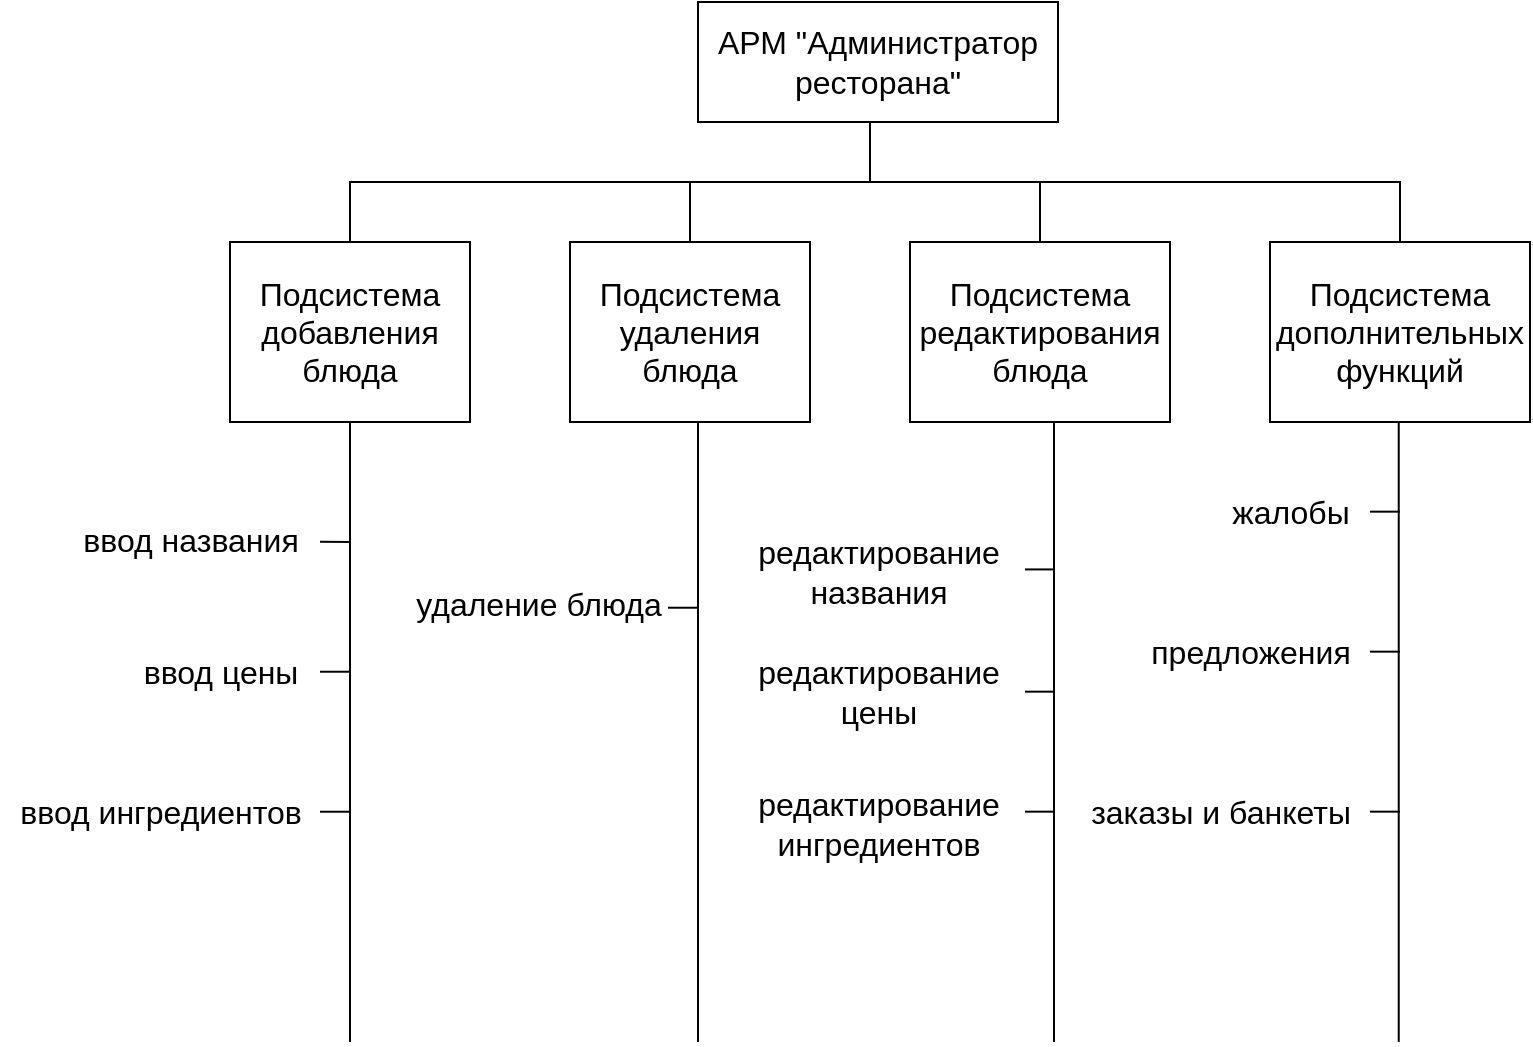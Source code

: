 <mxfile version="21.3.2" type="device">
  <diagram name="Страница 1" id="fjtKkkvBbFLq72lz-mwp">
    <mxGraphModel dx="1695" dy="1008" grid="1" gridSize="10" guides="1" tooltips="1" connect="1" arrows="1" fold="1" page="1" pageScale="1" pageWidth="827" pageHeight="1169" math="0" shadow="0">
      <root>
        <mxCell id="0" />
        <mxCell id="1" parent="0" />
        <mxCell id="Jrstl3ndmxF7WaJTI_ze-1" value="АРМ &quot;Администратор ресторана&quot;" style="rounded=0;whiteSpace=wrap;html=1;fontSize=16;" vertex="1" parent="1">
          <mxGeometry x="234" y="90" width="180" height="60" as="geometry" />
        </mxCell>
        <mxCell id="Jrstl3ndmxF7WaJTI_ze-2" value="Подсистема добавления блюда" style="rounded=0;whiteSpace=wrap;html=1;fontSize=16;" vertex="1" parent="1">
          <mxGeometry y="210" width="120" height="90" as="geometry" />
        </mxCell>
        <mxCell id="Jrstl3ndmxF7WaJTI_ze-3" value="Подсистема удаления блюда" style="rounded=0;whiteSpace=wrap;html=1;fontSize=16;" vertex="1" parent="1">
          <mxGeometry x="170" y="210" width="120" height="90" as="geometry" />
        </mxCell>
        <mxCell id="Jrstl3ndmxF7WaJTI_ze-4" value="Подсистема редактирования блюда" style="rounded=0;whiteSpace=wrap;html=1;fontSize=16;" vertex="1" parent="1">
          <mxGeometry x="340" y="210" width="130" height="90" as="geometry" />
        </mxCell>
        <mxCell id="Jrstl3ndmxF7WaJTI_ze-5" value="Подсистема дополнительных функций" style="rounded=0;whiteSpace=wrap;html=1;fontSize=16;" vertex="1" parent="1">
          <mxGeometry x="520" y="210" width="130" height="90" as="geometry" />
        </mxCell>
        <mxCell id="Jrstl3ndmxF7WaJTI_ze-6" value="" style="endArrow=none;html=1;rounded=0;fontSize=12;startSize=8;endSize=8;edgeStyle=orthogonalEdgeStyle;exitX=0.5;exitY=0;exitDx=0;exitDy=0;entryX=0.5;entryY=0;entryDx=0;entryDy=0;" edge="1" parent="1" source="Jrstl3ndmxF7WaJTI_ze-2" target="Jrstl3ndmxF7WaJTI_ze-5">
          <mxGeometry width="50" height="50" relative="1" as="geometry">
            <mxPoint x="70" y="180" as="sourcePoint" />
            <mxPoint x="600" y="180" as="targetPoint" />
            <Array as="points">
              <mxPoint x="60" y="180" />
              <mxPoint x="585" y="180" />
            </Array>
          </mxGeometry>
        </mxCell>
        <mxCell id="Jrstl3ndmxF7WaJTI_ze-11" value="" style="endArrow=none;html=1;rounded=0;fontSize=12;startSize=8;endSize=8;curved=1;" edge="1" parent="1">
          <mxGeometry width="50" height="50" relative="1" as="geometry">
            <mxPoint x="320" y="150" as="sourcePoint" />
            <mxPoint x="320" y="180" as="targetPoint" />
          </mxGeometry>
        </mxCell>
        <mxCell id="Jrstl3ndmxF7WaJTI_ze-12" value="" style="endArrow=none;html=1;rounded=0;fontSize=12;startSize=8;endSize=8;curved=1;entryX=0.5;entryY=0;entryDx=0;entryDy=0;" edge="1" parent="1" target="Jrstl3ndmxF7WaJTI_ze-3">
          <mxGeometry width="50" height="50" relative="1" as="geometry">
            <mxPoint x="230" y="180" as="sourcePoint" />
            <mxPoint x="270" y="130" as="targetPoint" />
          </mxGeometry>
        </mxCell>
        <mxCell id="Jrstl3ndmxF7WaJTI_ze-13" value="" style="endArrow=none;html=1;rounded=0;fontSize=12;startSize=8;endSize=8;curved=1;exitX=0.5;exitY=0;exitDx=0;exitDy=0;" edge="1" parent="1" source="Jrstl3ndmxF7WaJTI_ze-4">
          <mxGeometry width="50" height="50" relative="1" as="geometry">
            <mxPoint x="420" y="210" as="sourcePoint" />
            <mxPoint x="405" y="180" as="targetPoint" />
          </mxGeometry>
        </mxCell>
        <mxCell id="Jrstl3ndmxF7WaJTI_ze-14" value="" style="endArrow=none;html=1;rounded=0;fontSize=12;startSize=8;endSize=8;curved=1;exitX=0.5;exitY=1;exitDx=0;exitDy=0;" edge="1" parent="1" source="Jrstl3ndmxF7WaJTI_ze-2">
          <mxGeometry width="50" height="50" relative="1" as="geometry">
            <mxPoint x="240" y="360" as="sourcePoint" />
            <mxPoint x="60" y="610" as="targetPoint" />
          </mxGeometry>
        </mxCell>
        <mxCell id="Jrstl3ndmxF7WaJTI_ze-15" value="" style="endArrow=none;html=1;rounded=0;fontSize=12;startSize=8;endSize=8;curved=1;exitX=0.5;exitY=1;exitDx=0;exitDy=0;" edge="1" parent="1">
          <mxGeometry width="50" height="50" relative="1" as="geometry">
            <mxPoint x="234" y="300" as="sourcePoint" />
            <mxPoint x="234" y="610" as="targetPoint" />
          </mxGeometry>
        </mxCell>
        <mxCell id="Jrstl3ndmxF7WaJTI_ze-16" value="" style="endArrow=none;html=1;rounded=0;fontSize=12;startSize=8;endSize=8;curved=1;exitX=0.5;exitY=1;exitDx=0;exitDy=0;" edge="1" parent="1">
          <mxGeometry width="50" height="50" relative="1" as="geometry">
            <mxPoint x="412" y="300" as="sourcePoint" />
            <mxPoint x="412" y="610" as="targetPoint" />
          </mxGeometry>
        </mxCell>
        <mxCell id="Jrstl3ndmxF7WaJTI_ze-17" value="" style="endArrow=none;html=1;rounded=0;fontSize=12;startSize=8;endSize=8;curved=1;exitX=0.5;exitY=1;exitDx=0;exitDy=0;" edge="1" parent="1">
          <mxGeometry width="50" height="50" relative="1" as="geometry">
            <mxPoint x="584.37" y="300" as="sourcePoint" />
            <mxPoint x="584.37" y="610" as="targetPoint" />
          </mxGeometry>
        </mxCell>
        <mxCell id="Jrstl3ndmxF7WaJTI_ze-18" value="ввод названия" style="text;html=1;align=center;verticalAlign=middle;resizable=0;points=[];autosize=1;strokeColor=none;fillColor=none;fontSize=16;" vertex="1" parent="1">
          <mxGeometry x="-85" y="344" width="130" height="30" as="geometry" />
        </mxCell>
        <mxCell id="Jrstl3ndmxF7WaJTI_ze-19" value="ввод цены" style="text;html=1;align=center;verticalAlign=middle;resizable=0;points=[];autosize=1;strokeColor=none;fillColor=none;fontSize=16;" vertex="1" parent="1">
          <mxGeometry x="-55" y="410" width="100" height="30" as="geometry" />
        </mxCell>
        <mxCell id="Jrstl3ndmxF7WaJTI_ze-20" value="ввод ингредиентов" style="text;html=1;align=center;verticalAlign=middle;resizable=0;points=[];autosize=1;strokeColor=none;fillColor=none;fontSize=16;" vertex="1" parent="1">
          <mxGeometry x="-115" y="480" width="160" height="30" as="geometry" />
        </mxCell>
        <mxCell id="Jrstl3ndmxF7WaJTI_ze-21" value="удаление блюда" style="text;html=1;align=center;verticalAlign=middle;resizable=0;points=[];autosize=1;strokeColor=none;fillColor=none;fontSize=16;" vertex="1" parent="1">
          <mxGeometry x="79" y="376" width="150" height="30" as="geometry" />
        </mxCell>
        <mxCell id="Jrstl3ndmxF7WaJTI_ze-23" value="редактирование&lt;br&gt;названия" style="text;html=1;align=center;verticalAlign=middle;resizable=0;points=[];autosize=1;strokeColor=none;fillColor=none;fontSize=16;" vertex="1" parent="1">
          <mxGeometry x="254" y="350" width="140" height="50" as="geometry" />
        </mxCell>
        <mxCell id="Jrstl3ndmxF7WaJTI_ze-24" value="редактирование&lt;br&gt;цены" style="text;html=1;align=center;verticalAlign=middle;resizable=0;points=[];autosize=1;strokeColor=none;fillColor=none;fontSize=16;" vertex="1" parent="1">
          <mxGeometry x="254" y="410" width="140" height="50" as="geometry" />
        </mxCell>
        <mxCell id="Jrstl3ndmxF7WaJTI_ze-25" value="редактирование&lt;br&gt;ингредиентов" style="text;html=1;align=center;verticalAlign=middle;resizable=0;points=[];autosize=1;strokeColor=none;fillColor=none;fontSize=16;" vertex="1" parent="1">
          <mxGeometry x="254" y="476" width="140" height="50" as="geometry" />
        </mxCell>
        <mxCell id="Jrstl3ndmxF7WaJTI_ze-26" value="жалобы" style="text;html=1;align=center;verticalAlign=middle;resizable=0;points=[];autosize=1;strokeColor=none;fillColor=none;fontSize=16;" vertex="1" parent="1">
          <mxGeometry x="490" y="330" width="80" height="30" as="geometry" />
        </mxCell>
        <mxCell id="Jrstl3ndmxF7WaJTI_ze-27" value="предложения" style="text;html=1;align=center;verticalAlign=middle;resizable=0;points=[];autosize=1;strokeColor=none;fillColor=none;fontSize=16;" vertex="1" parent="1">
          <mxGeometry x="450" y="400" width="120" height="30" as="geometry" />
        </mxCell>
        <mxCell id="Jrstl3ndmxF7WaJTI_ze-28" value="заказы и банкеты" style="text;html=1;align=center;verticalAlign=middle;resizable=0;points=[];autosize=1;strokeColor=none;fillColor=none;fontSize=16;" vertex="1" parent="1">
          <mxGeometry x="420" y="480" width="150" height="30" as="geometry" />
        </mxCell>
        <mxCell id="Jrstl3ndmxF7WaJTI_ze-29" value="" style="endArrow=none;html=1;rounded=0;fontSize=12;startSize=8;endSize=8;curved=1;" edge="1" parent="1" source="Jrstl3ndmxF7WaJTI_ze-18">
          <mxGeometry width="50" height="50" relative="1" as="geometry">
            <mxPoint x="10" y="410" as="sourcePoint" />
            <mxPoint x="60" y="360" as="targetPoint" />
          </mxGeometry>
        </mxCell>
        <mxCell id="Jrstl3ndmxF7WaJTI_ze-30" value="" style="endArrow=none;html=1;rounded=0;fontSize=12;startSize=8;endSize=8;curved=1;" edge="1" parent="1">
          <mxGeometry width="50" height="50" relative="1" as="geometry">
            <mxPoint x="45" y="424.86" as="sourcePoint" />
            <mxPoint x="60" y="424.86" as="targetPoint" />
          </mxGeometry>
        </mxCell>
        <mxCell id="Jrstl3ndmxF7WaJTI_ze-31" value="" style="endArrow=none;html=1;rounded=0;fontSize=12;startSize=8;endSize=8;curved=1;" edge="1" parent="1">
          <mxGeometry width="50" height="50" relative="1" as="geometry">
            <mxPoint x="45" y="494.86" as="sourcePoint" />
            <mxPoint x="60" y="494.86" as="targetPoint" />
          </mxGeometry>
        </mxCell>
        <mxCell id="Jrstl3ndmxF7WaJTI_ze-32" value="" style="endArrow=none;html=1;rounded=0;fontSize=12;startSize=8;endSize=8;curved=1;" edge="1" parent="1">
          <mxGeometry width="50" height="50" relative="1" as="geometry">
            <mxPoint x="219" y="392.86" as="sourcePoint" />
            <mxPoint x="234" y="392.86" as="targetPoint" />
          </mxGeometry>
        </mxCell>
        <mxCell id="Jrstl3ndmxF7WaJTI_ze-33" value="" style="endArrow=none;html=1;rounded=0;fontSize=12;startSize=8;endSize=8;curved=1;" edge="1" parent="1">
          <mxGeometry width="50" height="50" relative="1" as="geometry">
            <mxPoint x="397.5" y="373.71" as="sourcePoint" />
            <mxPoint x="412.5" y="373.71" as="targetPoint" />
          </mxGeometry>
        </mxCell>
        <mxCell id="Jrstl3ndmxF7WaJTI_ze-34" value="" style="endArrow=none;html=1;rounded=0;fontSize=12;startSize=8;endSize=8;curved=1;" edge="1" parent="1">
          <mxGeometry width="50" height="50" relative="1" as="geometry">
            <mxPoint x="397.5" y="434.83" as="sourcePoint" />
            <mxPoint x="412.5" y="434.83" as="targetPoint" />
          </mxGeometry>
        </mxCell>
        <mxCell id="Jrstl3ndmxF7WaJTI_ze-35" value="" style="endArrow=none;html=1;rounded=0;fontSize=12;startSize=8;endSize=8;curved=1;" edge="1" parent="1">
          <mxGeometry width="50" height="50" relative="1" as="geometry">
            <mxPoint x="397.5" y="494.83" as="sourcePoint" />
            <mxPoint x="412.5" y="494.83" as="targetPoint" />
          </mxGeometry>
        </mxCell>
        <mxCell id="Jrstl3ndmxF7WaJTI_ze-36" value="" style="endArrow=none;html=1;rounded=0;fontSize=12;startSize=8;endSize=8;curved=1;" edge="1" parent="1">
          <mxGeometry width="50" height="50" relative="1" as="geometry">
            <mxPoint x="570" y="344.83" as="sourcePoint" />
            <mxPoint x="585" y="344.83" as="targetPoint" />
          </mxGeometry>
        </mxCell>
        <mxCell id="Jrstl3ndmxF7WaJTI_ze-37" value="" style="endArrow=none;html=1;rounded=0;fontSize=12;startSize=8;endSize=8;curved=1;" edge="1" parent="1">
          <mxGeometry width="50" height="50" relative="1" as="geometry">
            <mxPoint x="570" y="414.83" as="sourcePoint" />
            <mxPoint x="585" y="414.83" as="targetPoint" />
          </mxGeometry>
        </mxCell>
        <mxCell id="Jrstl3ndmxF7WaJTI_ze-38" value="" style="endArrow=none;html=1;rounded=0;fontSize=12;startSize=8;endSize=8;curved=1;" edge="1" parent="1">
          <mxGeometry width="50" height="50" relative="1" as="geometry">
            <mxPoint x="570" y="494.83" as="sourcePoint" />
            <mxPoint x="585" y="494.83" as="targetPoint" />
          </mxGeometry>
        </mxCell>
      </root>
    </mxGraphModel>
  </diagram>
</mxfile>
